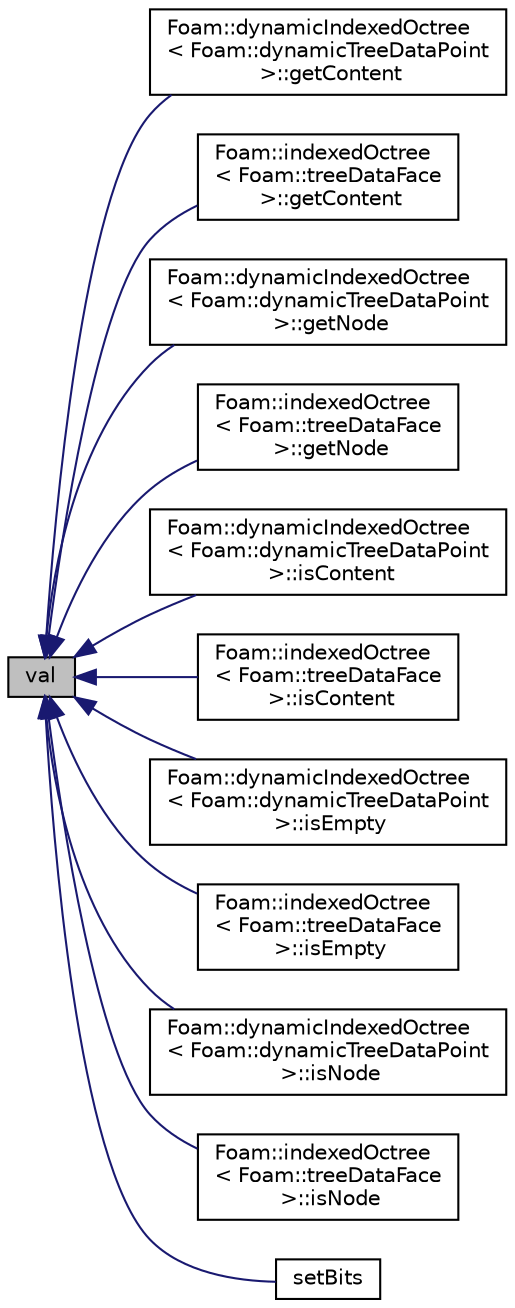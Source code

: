 digraph "val"
{
  bgcolor="transparent";
  edge [fontname="Helvetica",fontsize="10",labelfontname="Helvetica",labelfontsize="10"];
  node [fontname="Helvetica",fontsize="10",shape=record];
  rankdir="LR";
  Node1 [label="val",height=0.2,width=0.4,color="black", fillcolor="grey75", style="filled", fontcolor="black"];
  Node1 -> Node2 [dir="back",color="midnightblue",fontsize="10",style="solid",fontname="Helvetica"];
  Node2 [label="Foam::dynamicIndexedOctree\l\< Foam::dynamicTreeDataPoint\l \>::getContent",height=0.2,width=0.4,color="black",URL="$a00609.html#a478a2449fc7cb7b53066415e459c2a22"];
  Node1 -> Node3 [dir="back",color="midnightblue",fontsize="10",style="solid",fontname="Helvetica"];
  Node3 [label="Foam::indexedOctree\l\< Foam::treeDataFace\l \>::getContent",height=0.2,width=0.4,color="black",URL="$a01069.html#a478a2449fc7cb7b53066415e459c2a22"];
  Node1 -> Node4 [dir="back",color="midnightblue",fontsize="10",style="solid",fontname="Helvetica"];
  Node4 [label="Foam::dynamicIndexedOctree\l\< Foam::dynamicTreeDataPoint\l \>::getNode",height=0.2,width=0.4,color="black",URL="$a00609.html#a3152a34dd0aa1052a5f1f310aec64ffc"];
  Node1 -> Node5 [dir="back",color="midnightblue",fontsize="10",style="solid",fontname="Helvetica"];
  Node5 [label="Foam::indexedOctree\l\< Foam::treeDataFace\l \>::getNode",height=0.2,width=0.4,color="black",URL="$a01069.html#a3152a34dd0aa1052a5f1f310aec64ffc"];
  Node1 -> Node6 [dir="back",color="midnightblue",fontsize="10",style="solid",fontname="Helvetica"];
  Node6 [label="Foam::dynamicIndexedOctree\l\< Foam::dynamicTreeDataPoint\l \>::isContent",height=0.2,width=0.4,color="black",URL="$a00609.html#a418b7e4fe4cd269babba5e2ccfc64f35"];
  Node1 -> Node7 [dir="back",color="midnightblue",fontsize="10",style="solid",fontname="Helvetica"];
  Node7 [label="Foam::indexedOctree\l\< Foam::treeDataFace\l \>::isContent",height=0.2,width=0.4,color="black",URL="$a01069.html#a418b7e4fe4cd269babba5e2ccfc64f35"];
  Node1 -> Node8 [dir="back",color="midnightblue",fontsize="10",style="solid",fontname="Helvetica"];
  Node8 [label="Foam::dynamicIndexedOctree\l\< Foam::dynamicTreeDataPoint\l \>::isEmpty",height=0.2,width=0.4,color="black",URL="$a00609.html#a27476f1e56277c879128450ddca79fea"];
  Node1 -> Node9 [dir="back",color="midnightblue",fontsize="10",style="solid",fontname="Helvetica"];
  Node9 [label="Foam::indexedOctree\l\< Foam::treeDataFace\l \>::isEmpty",height=0.2,width=0.4,color="black",URL="$a01069.html#a27476f1e56277c879128450ddca79fea"];
  Node1 -> Node10 [dir="back",color="midnightblue",fontsize="10",style="solid",fontname="Helvetica"];
  Node10 [label="Foam::dynamicIndexedOctree\l\< Foam::dynamicTreeDataPoint\l \>::isNode",height=0.2,width=0.4,color="black",URL="$a00609.html#adad27b6690196ec7444e14e619de5d9f"];
  Node1 -> Node11 [dir="back",color="midnightblue",fontsize="10",style="solid",fontname="Helvetica"];
  Node11 [label="Foam::indexedOctree\l\< Foam::treeDataFace\l \>::isNode",height=0.2,width=0.4,color="black",URL="$a01069.html#adad27b6690196ec7444e14e619de5d9f"];
  Node1 -> Node12 [dir="back",color="midnightblue",fontsize="10",style="solid",fontname="Helvetica"];
  Node12 [label="setBits",height=0.2,width=0.4,color="black",URL="$a01274.html#a05db40ec70242c09da8a47ab30f99966"];
}
